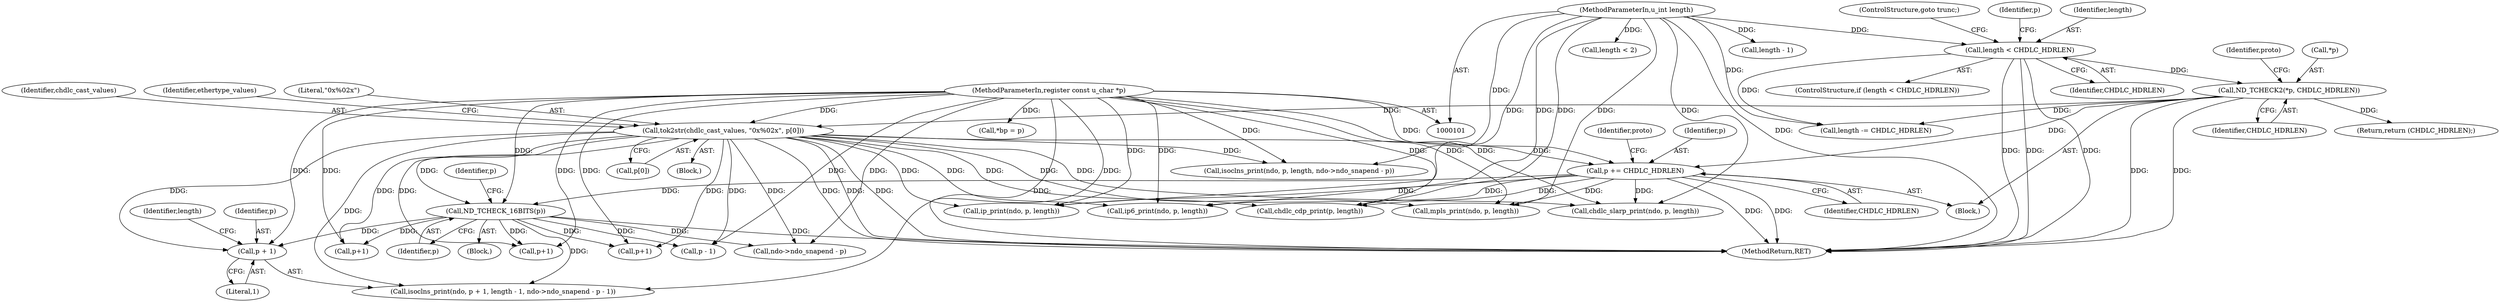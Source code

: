 digraph "0_tcpdump_1dcd10aceabbc03bf571ea32b892c522cbe923de_0@pointer" {
"1000222" [label="(Call,p + 1)"];
"1000138" [label="(Call,tok2str(chdlc_cast_values, \"0x%02x\", p[0]))"];
"1000116" [label="(Call,ND_TCHECK2(*p, CHDLC_HDRLEN))"];
"1000112" [label="(Call,length < CHDLC_HDRLEN)"];
"1000104" [label="(MethodParameterIn,u_int length)"];
"1000103" [label="(MethodParameterIn,register const u_char *p)"];
"1000197" [label="(Call,ND_TCHECK_16BITS(p))"];
"1000155" [label="(Call,p += CHDLC_HDRLEN)"];
"1000193" [label="(Call,length < 2)"];
"1000118" [label="(Identifier,p)"];
"1000139" [label="(Identifier,chdlc_cast_values)"];
"1000232" [label="(Call,p - 1)"];
"1000111" [label="(ControlStructure,if (length < CHDLC_HDRLEN))"];
"1000113" [label="(Identifier,length)"];
"1000119" [label="(Identifier,CHDLC_HDRLEN)"];
"1000114" [label="(Identifier,CHDLC_HDRLEN)"];
"1000216" [label="(Call,p+1)"];
"1000160" [label="(Block,)"];
"1000159" [label="(Identifier,proto)"];
"1000162" [label="(Call,ip_print(ndo, p, length))"];
"1000203" [label="(Call,p+1)"];
"1000105" [label="(Block,)"];
"1000224" [label="(Literal,1)"];
"1000156" [label="(Identifier,p)"];
"1000103" [label="(MethodParameterIn,register const u_char *p)"];
"1000180" [label="(Call,chdlc_cdp_print(p, length))"];
"1000210" [label="(Call,p+1)"];
"1000108" [label="(Call,*bp = p)"];
"1000157" [label="(Identifier,CHDLC_HDRLEN)"];
"1000115" [label="(ControlStructure,goto trunc;)"];
"1000155" [label="(Call,p += CHDLC_HDRLEN)"];
"1000104" [label="(MethodParameterIn,u_int length)"];
"1000240" [label="(Call,ndo->ndo_snapend - p)"];
"1000220" [label="(Call,isoclns_print(ndo, p + 1, length - 1, ndo->ndo_snapend - p - 1))"];
"1000226" [label="(Identifier,length)"];
"1000186" [label="(Call,mpls_print(ndo, p, length))"];
"1000117" [label="(Call,*p)"];
"1000141" [label="(Call,p[0])"];
"1000174" [label="(Call,chdlc_slarp_print(ndo, p, length))"];
"1000236" [label="(Call,isoclns_print(ndo, p, length, ndo->ndo_snapend - p))"];
"1000168" [label="(Call,ip6_print(ndo, p, length))"];
"1000198" [label="(Identifier,p)"];
"1000222" [label="(Call,p + 1)"];
"1000116" [label="(Call,ND_TCHECK2(*p, CHDLC_HDRLEN))"];
"1000272" [label="(MethodReturn,RET)"];
"1000223" [label="(Identifier,p)"];
"1000259" [label="(Return,return (CHDLC_HDRLEN);)"];
"1000152" [label="(Call,length -= CHDLC_HDRLEN)"];
"1000138" [label="(Call,tok2str(chdlc_cast_values, \"0x%02x\", p[0]))"];
"1000225" [label="(Call,length - 1)"];
"1000204" [label="(Identifier,p)"];
"1000112" [label="(Call,length < CHDLC_HDRLEN)"];
"1000197" [label="(Call,ND_TCHECK_16BITS(p))"];
"1000137" [label="(Block,)"];
"1000121" [label="(Identifier,proto)"];
"1000146" [label="(Identifier,ethertype_values)"];
"1000140" [label="(Literal,\"0x%02x\")"];
"1000222" -> "1000220"  [label="AST: "];
"1000222" -> "1000224"  [label="CFG: "];
"1000223" -> "1000222"  [label="AST: "];
"1000224" -> "1000222"  [label="AST: "];
"1000226" -> "1000222"  [label="CFG: "];
"1000138" -> "1000222"  [label="DDG: "];
"1000103" -> "1000222"  [label="DDG: "];
"1000197" -> "1000222"  [label="DDG: "];
"1000138" -> "1000137"  [label="AST: "];
"1000138" -> "1000141"  [label="CFG: "];
"1000139" -> "1000138"  [label="AST: "];
"1000140" -> "1000138"  [label="AST: "];
"1000141" -> "1000138"  [label="AST: "];
"1000146" -> "1000138"  [label="CFG: "];
"1000138" -> "1000272"  [label="DDG: "];
"1000138" -> "1000272"  [label="DDG: "];
"1000138" -> "1000272"  [label="DDG: "];
"1000116" -> "1000138"  [label="DDG: "];
"1000103" -> "1000138"  [label="DDG: "];
"1000138" -> "1000155"  [label="DDG: "];
"1000138" -> "1000162"  [label="DDG: "];
"1000138" -> "1000168"  [label="DDG: "];
"1000138" -> "1000174"  [label="DDG: "];
"1000138" -> "1000180"  [label="DDG: "];
"1000138" -> "1000186"  [label="DDG: "];
"1000138" -> "1000197"  [label="DDG: "];
"1000138" -> "1000203"  [label="DDG: "];
"1000138" -> "1000210"  [label="DDG: "];
"1000138" -> "1000216"  [label="DDG: "];
"1000138" -> "1000220"  [label="DDG: "];
"1000138" -> "1000232"  [label="DDG: "];
"1000138" -> "1000236"  [label="DDG: "];
"1000138" -> "1000240"  [label="DDG: "];
"1000116" -> "1000105"  [label="AST: "];
"1000116" -> "1000119"  [label="CFG: "];
"1000117" -> "1000116"  [label="AST: "];
"1000119" -> "1000116"  [label="AST: "];
"1000121" -> "1000116"  [label="CFG: "];
"1000116" -> "1000272"  [label="DDG: "];
"1000116" -> "1000272"  [label="DDG: "];
"1000112" -> "1000116"  [label="DDG: "];
"1000116" -> "1000152"  [label="DDG: "];
"1000116" -> "1000155"  [label="DDG: "];
"1000116" -> "1000259"  [label="DDG: "];
"1000112" -> "1000111"  [label="AST: "];
"1000112" -> "1000114"  [label="CFG: "];
"1000113" -> "1000112"  [label="AST: "];
"1000114" -> "1000112"  [label="AST: "];
"1000115" -> "1000112"  [label="CFG: "];
"1000118" -> "1000112"  [label="CFG: "];
"1000112" -> "1000272"  [label="DDG: "];
"1000112" -> "1000272"  [label="DDG: "];
"1000112" -> "1000272"  [label="DDG: "];
"1000104" -> "1000112"  [label="DDG: "];
"1000112" -> "1000152"  [label="DDG: "];
"1000104" -> "1000101"  [label="AST: "];
"1000104" -> "1000272"  [label="DDG: "];
"1000104" -> "1000152"  [label="DDG: "];
"1000104" -> "1000162"  [label="DDG: "];
"1000104" -> "1000168"  [label="DDG: "];
"1000104" -> "1000174"  [label="DDG: "];
"1000104" -> "1000180"  [label="DDG: "];
"1000104" -> "1000186"  [label="DDG: "];
"1000104" -> "1000193"  [label="DDG: "];
"1000104" -> "1000225"  [label="DDG: "];
"1000104" -> "1000236"  [label="DDG: "];
"1000103" -> "1000101"  [label="AST: "];
"1000103" -> "1000272"  [label="DDG: "];
"1000103" -> "1000108"  [label="DDG: "];
"1000103" -> "1000155"  [label="DDG: "];
"1000103" -> "1000162"  [label="DDG: "];
"1000103" -> "1000168"  [label="DDG: "];
"1000103" -> "1000174"  [label="DDG: "];
"1000103" -> "1000180"  [label="DDG: "];
"1000103" -> "1000186"  [label="DDG: "];
"1000103" -> "1000197"  [label="DDG: "];
"1000103" -> "1000203"  [label="DDG: "];
"1000103" -> "1000210"  [label="DDG: "];
"1000103" -> "1000216"  [label="DDG: "];
"1000103" -> "1000220"  [label="DDG: "];
"1000103" -> "1000232"  [label="DDG: "];
"1000103" -> "1000236"  [label="DDG: "];
"1000103" -> "1000240"  [label="DDG: "];
"1000197" -> "1000160"  [label="AST: "];
"1000197" -> "1000198"  [label="CFG: "];
"1000198" -> "1000197"  [label="AST: "];
"1000204" -> "1000197"  [label="CFG: "];
"1000197" -> "1000272"  [label="DDG: "];
"1000155" -> "1000197"  [label="DDG: "];
"1000197" -> "1000203"  [label="DDG: "];
"1000197" -> "1000210"  [label="DDG: "];
"1000197" -> "1000216"  [label="DDG: "];
"1000197" -> "1000220"  [label="DDG: "];
"1000197" -> "1000232"  [label="DDG: "];
"1000197" -> "1000240"  [label="DDG: "];
"1000155" -> "1000105"  [label="AST: "];
"1000155" -> "1000157"  [label="CFG: "];
"1000156" -> "1000155"  [label="AST: "];
"1000157" -> "1000155"  [label="AST: "];
"1000159" -> "1000155"  [label="CFG: "];
"1000155" -> "1000272"  [label="DDG: "];
"1000155" -> "1000272"  [label="DDG: "];
"1000155" -> "1000162"  [label="DDG: "];
"1000155" -> "1000168"  [label="DDG: "];
"1000155" -> "1000174"  [label="DDG: "];
"1000155" -> "1000180"  [label="DDG: "];
"1000155" -> "1000186"  [label="DDG: "];
}
